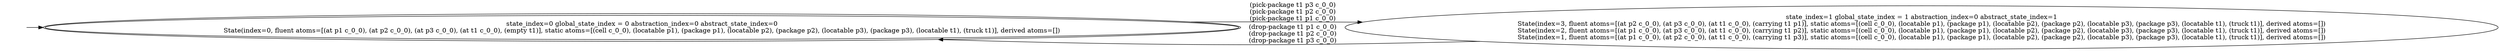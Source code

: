 digraph {
rankdir="LR"
s0[peripheries=2,label="state_index=0 global_state_index = 0 abstraction_index=0 abstract_state_index=0
State(index=0, fluent atoms=[(at p1 c_0_0), (at p2 c_0_0), (at p3 c_0_0), (at t1 c_0_0), (empty t1)], static atoms=[(cell c_0_0), (locatable p1), (package p1), (locatable p2), (package p2), (locatable p3), (package p3), (locatable t1), (truck t1)], derived atoms=[])
"]
s1[label="state_index=1 global_state_index = 1 abstraction_index=0 abstract_state_index=1
State(index=3, fluent atoms=[(at p2 c_0_0), (at p3 c_0_0), (at t1 c_0_0), (carrying t1 p1)], static atoms=[(cell c_0_0), (locatable p1), (package p1), (locatable p2), (package p2), (locatable p3), (package p3), (locatable t1), (truck t1)], derived atoms=[])
State(index=2, fluent atoms=[(at p1 c_0_0), (at p3 c_0_0), (at t1 c_0_0), (carrying t1 p2)], static atoms=[(cell c_0_0), (locatable p1), (package p1), (locatable p2), (package p2), (locatable p3), (package p3), (locatable t1), (truck t1)], derived atoms=[])
State(index=1, fluent atoms=[(at p1 c_0_0), (at p2 c_0_0), (at t1 c_0_0), (carrying t1 p3)], static atoms=[(cell c_0_0), (locatable p1), (package p1), (locatable p2), (package p2), (locatable p3), (package p3), (locatable t1), (truck t1)], derived atoms=[])
"]
Dangling [ label = "", style = invis ]
{ rank = same; Dangling }
Dangling -> s0
{ rank = same; s1}
{ rank = same; s0}
s0->s1 [label="(pick-package t1 p3 c_0_0)
(pick-package t1 p2 c_0_0)
(pick-package t1 p1 c_0_0)
"]
s1->s0 [label="(drop-package t1 p1 c_0_0)
(drop-package t1 p2 c_0_0)
(drop-package t1 p3 c_0_0)
"]
}
